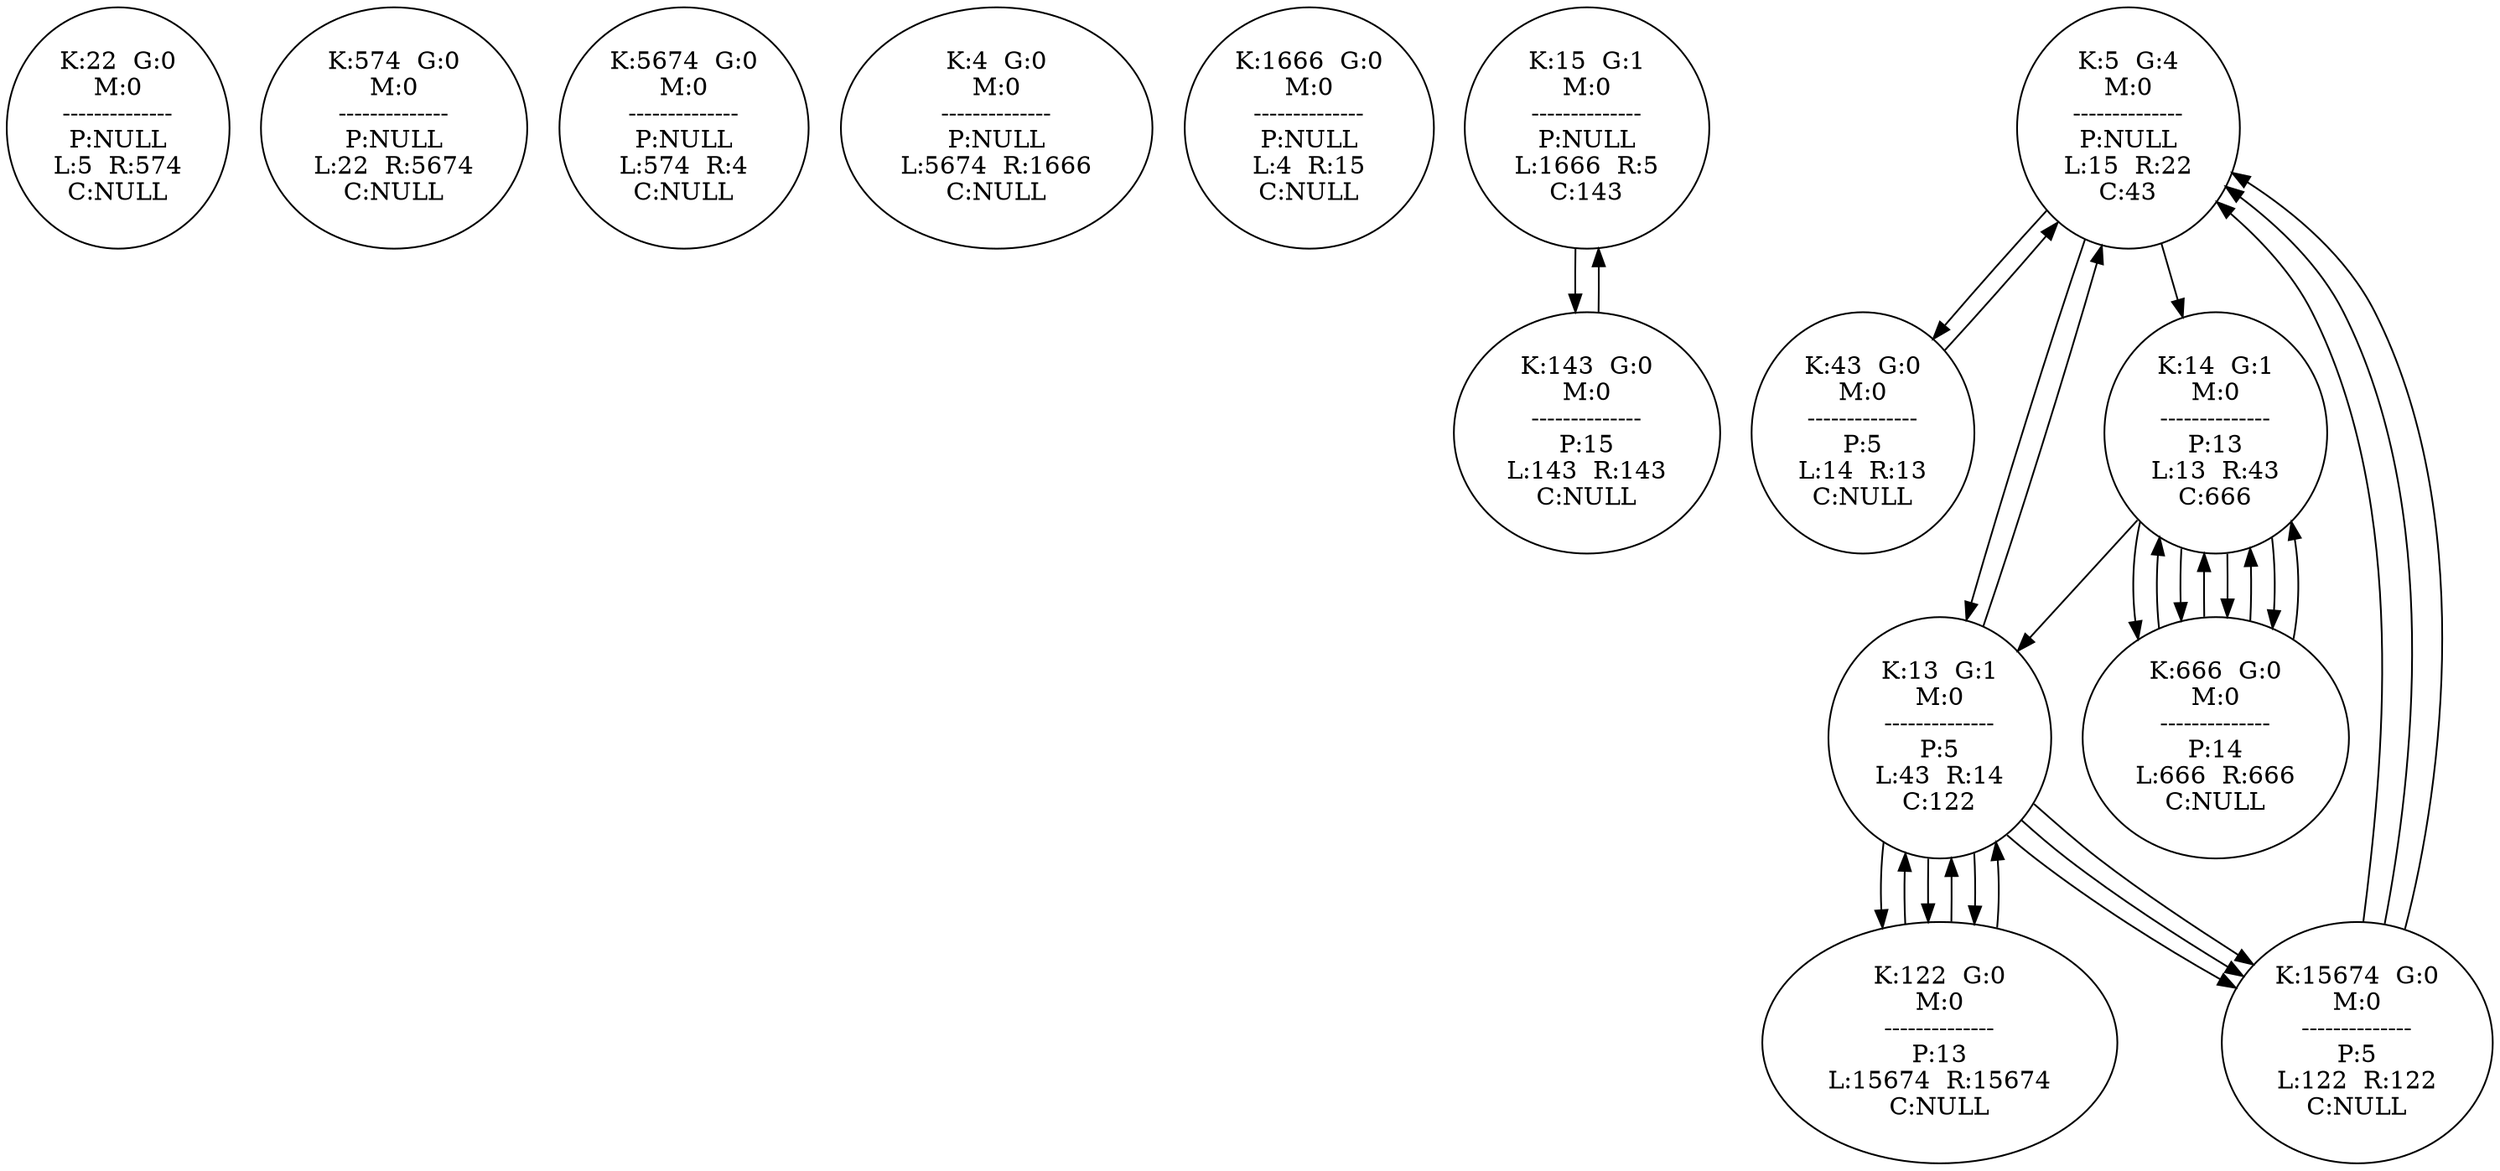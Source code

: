 digraph theGraph{
	node22[ label = "K:22  G:0\nM:0\n--------------\nP:NULL\nL:5  R:574\nC:NULL"];
	node574[ label = "K:574  G:0\nM:0\n--------------\nP:NULL\nL:22  R:5674\nC:NULL"];
	node5674[ label = "K:5674  G:0\nM:0\n--------------\nP:NULL\nL:574  R:4\nC:NULL"];
	node4[ label = "K:4  G:0\nM:0\n--------------\nP:NULL\nL:5674  R:1666\nC:NULL"];
	node1666[ label = "K:1666  G:0\nM:0\n--------------\nP:NULL\nL:4  R:15\nC:NULL"];
	node15[ label = "K:15  G:1\nM:0\n--------------\nP:NULL\nL:1666  R:5\nC:143"];
	node5[ label = "K:5  G:4\nM:0\n--------------\nP:NULL\nL:15  R:22\nC:43"];
	node143[ label = "K:143  G:0\nM:0\n--------------\nP:15\nL:143  R:143\nC:NULL"];
	node43[ label = "K:43  G:0\nM:0\n--------------\nP:5\nL:14  R:13\nC:NULL"];
	node13[ label = "K:13  G:1\nM:0\n--------------\nP:5\nL:43  R:14\nC:122"];
	node14[ label = "K:14  G:1\nM:0\n--------------\nP:13\nL:13  R:43\nC:666"];
	node122[ label = "K:122  G:0\nM:0\n--------------\nP:13\nL:15674  R:15674\nC:NULL"];
	node666[ label = "K:666  G:0\nM:0\n--------------\nP:14\nL:666  R:666\nC:NULL"];
	node15674[ label = "K:15674  G:0\nM:0\n--------------\nP:5\nL:122  R:122\nC:NULL"];
	node666[ label = "K:666  G:0\nM:0\n--------------\nP:14\nL:666  R:666\nC:NULL"];
	node15->node143
	node143->node15
	node5->node43
	node43->node5
	node5->node13
	node13->node5
	node5->node14
	node14->node13
	node13->node122
	node122->node13
	node13->node15674
	node15674->node5
	node14->node666
	node666->node14
	node13->node122
	node122->node13
	node13->node15674
	node15674->node5
	node14->node666
	node666->node14
	node14->node666
	node666->node14
	node13->node122
	node122->node13
	node13->node15674
	node15674->node5
	node14->node666
	node666->node14
}
